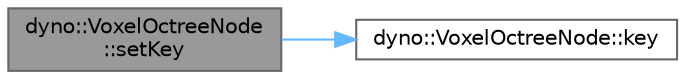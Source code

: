 digraph "dyno::VoxelOctreeNode::setKey"
{
 // LATEX_PDF_SIZE
  bgcolor="transparent";
  edge [fontname=Helvetica,fontsize=10,labelfontname=Helvetica,labelfontsize=10];
  node [fontname=Helvetica,fontsize=10,shape=box,height=0.2,width=0.4];
  rankdir="LR";
  Node1 [id="Node000001",label="dyno::VoxelOctreeNode\l::setKey",height=0.2,width=0.4,color="gray40", fillcolor="grey60", style="filled", fontcolor="black",tooltip=" "];
  Node1 -> Node2 [id="edge1_Node000001_Node000002",color="steelblue1",style="solid",tooltip=" "];
  Node2 [id="Node000002",label="dyno::VoxelOctreeNode::key",height=0.2,width=0.4,color="grey40", fillcolor="white", style="filled",URL="$classdyno_1_1_voxel_octree_node.html#a3344ba1ce973ebba773d8e15e4084d1f",tooltip=" "];
}
